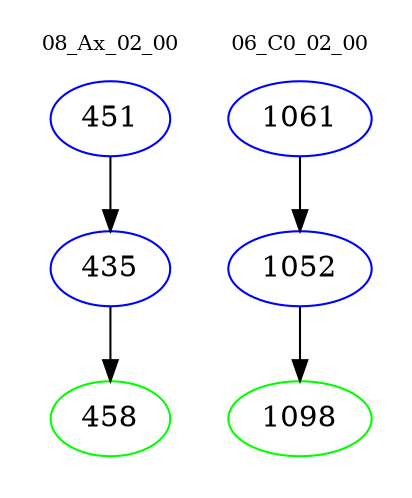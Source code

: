 digraph{
subgraph cluster_0 {
color = white
label = "08_Ax_02_00";
fontsize=10;
T0_451 [label="451", color="blue"]
T0_451 -> T0_435 [color="black"]
T0_435 [label="435", color="blue"]
T0_435 -> T0_458 [color="black"]
T0_458 [label="458", color="green"]
}
subgraph cluster_1 {
color = white
label = "06_C0_02_00";
fontsize=10;
T1_1061 [label="1061", color="blue"]
T1_1061 -> T1_1052 [color="black"]
T1_1052 [label="1052", color="blue"]
T1_1052 -> T1_1098 [color="black"]
T1_1098 [label="1098", color="green"]
}
}
